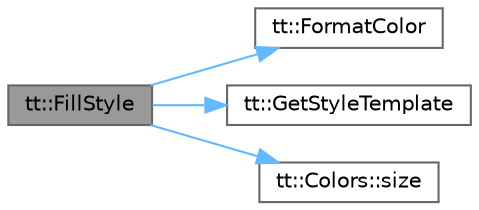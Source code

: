 digraph "tt::FillStyle"
{
 // LATEX_PDF_SIZE
  bgcolor="transparent";
  edge [fontname=Helvetica,fontsize=10,labelfontname=Helvetica,labelfontsize=10];
  node [fontname=Helvetica,fontsize=10,shape=box,height=0.2,width=0.4];
  rankdir="LR";
  Node1 [id="Node000001",label="tt::FillStyle",height=0.2,width=0.4,color="gray40", fillcolor="grey60", style="filled", fontcolor="black",tooltip=" "];
  Node1 -> Node2 [id="edge1_Node000001_Node000002",color="steelblue1",style="solid",tooltip=" "];
  Node2 [id="Node000002",label="tt::FormatColor",height=0.2,width=0.4,color="grey40", fillcolor="white", style="filled",URL="$namespacett.html#a38d90e88bcbba9f95ffec8dd9dd06c27",tooltip=" "];
  Node1 -> Node3 [id="edge2_Node000001_Node000003",color="steelblue1",style="solid",tooltip=" "];
  Node3 [id="Node000003",label="tt::GetStyleTemplate",height=0.2,width=0.4,color="grey40", fillcolor="white", style="filled",URL="$namespacett.html#a6006a8e85e2f571f45e8376627d0e038",tooltip=" "];
  Node1 -> Node4 [id="edge3_Node000001_Node000004",color="steelblue1",style="solid",tooltip=" "];
  Node4 [id="Node000004",label="tt::Colors::size",height=0.2,width=0.4,color="grey40", fillcolor="white", style="filled",URL="$classtt_1_1_colors.html#ac4398de42f02b020d0154a23a3fb0408",tooltip=" "];
}
